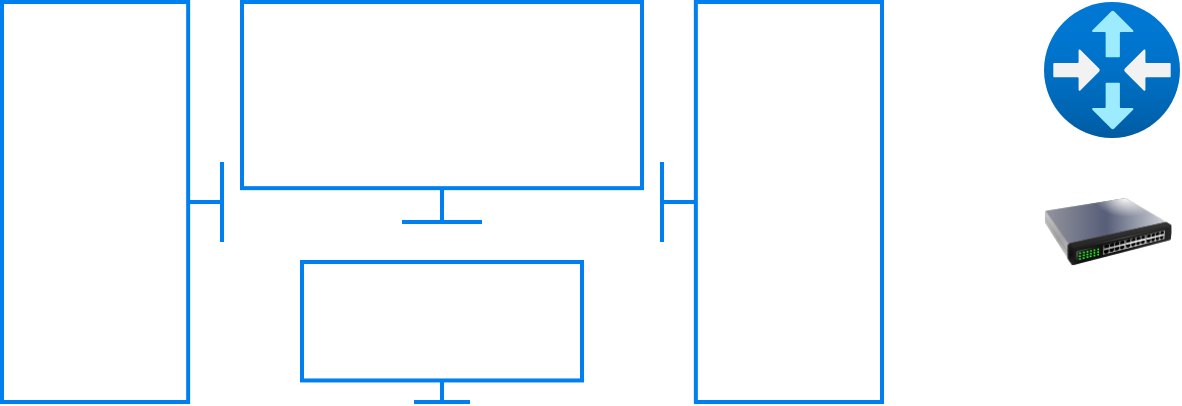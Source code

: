 <mxfile version="26.2.14">
  <diagram name="Page-1" id="U3UoN8_Wg3rcyYqOJ9lA">
    <mxGraphModel dx="1403" dy="506" grid="1" gridSize="10" guides="1" tooltips="1" connect="1" arrows="1" fold="1" page="1" pageScale="1" pageWidth="850" pageHeight="1100" math="0" shadow="0">
      <root>
        <mxCell id="0" />
        <mxCell id="1" parent="0" />
        <mxCell id="bbLWLYsx4TtqWW0toznq-1" value="" style="html=1;verticalLabelPosition=bottom;align=center;labelBackgroundColor=#ffffff;verticalAlign=top;strokeWidth=2;strokeColor=#0080F0;shadow=0;dashed=0;shape=mxgraph.ios7.icons.monitor;" vertex="1" parent="1">
          <mxGeometry x="325" y="280" width="200" height="110" as="geometry" />
        </mxCell>
        <mxCell id="bbLWLYsx4TtqWW0toznq-2" value="" style="html=1;verticalLabelPosition=bottom;align=center;labelBackgroundColor=#ffffff;verticalAlign=top;strokeWidth=2;strokeColor=#0080F0;shadow=0;dashed=0;shape=mxgraph.ios7.icons.monitor;rotation=90;" vertex="1" parent="1">
          <mxGeometry x="490" y="325" width="200" height="110" as="geometry" />
        </mxCell>
        <mxCell id="bbLWLYsx4TtqWW0toznq-3" value="" style="html=1;verticalLabelPosition=bottom;align=center;labelBackgroundColor=#ffffff;verticalAlign=top;strokeWidth=2;strokeColor=#0080F0;shadow=0;dashed=0;shape=mxgraph.ios7.icons.monitor;rotation=-90;" vertex="1" parent="1">
          <mxGeometry x="160" y="325" width="200" height="110" as="geometry" />
        </mxCell>
        <mxCell id="bbLWLYsx4TtqWW0toznq-4" value="" style="html=1;verticalLabelPosition=bottom;align=center;labelBackgroundColor=#ffffff;verticalAlign=top;strokeWidth=2;strokeColor=#0080F0;shadow=0;dashed=0;shape=mxgraph.ios7.icons.monitor;" vertex="1" parent="1">
          <mxGeometry x="355" y="410" width="140" height="70" as="geometry" />
        </mxCell>
        <mxCell id="bbLWLYsx4TtqWW0toznq-6" value="" style="image;aspect=fixed;html=1;points=[];align=center;fontSize=12;image=img/lib/azure2/networking/Virtual_Router.svg;" vertex="1" parent="1">
          <mxGeometry x="726" y="280" width="68" height="68" as="geometry" />
        </mxCell>
        <mxCell id="bbLWLYsx4TtqWW0toznq-7" value="" style="image;html=1;image=img/lib/clip_art/networking/Switch_128x128.png" vertex="1" parent="1">
          <mxGeometry x="726" y="360" width="64" height="70" as="geometry" />
        </mxCell>
      </root>
    </mxGraphModel>
  </diagram>
</mxfile>

